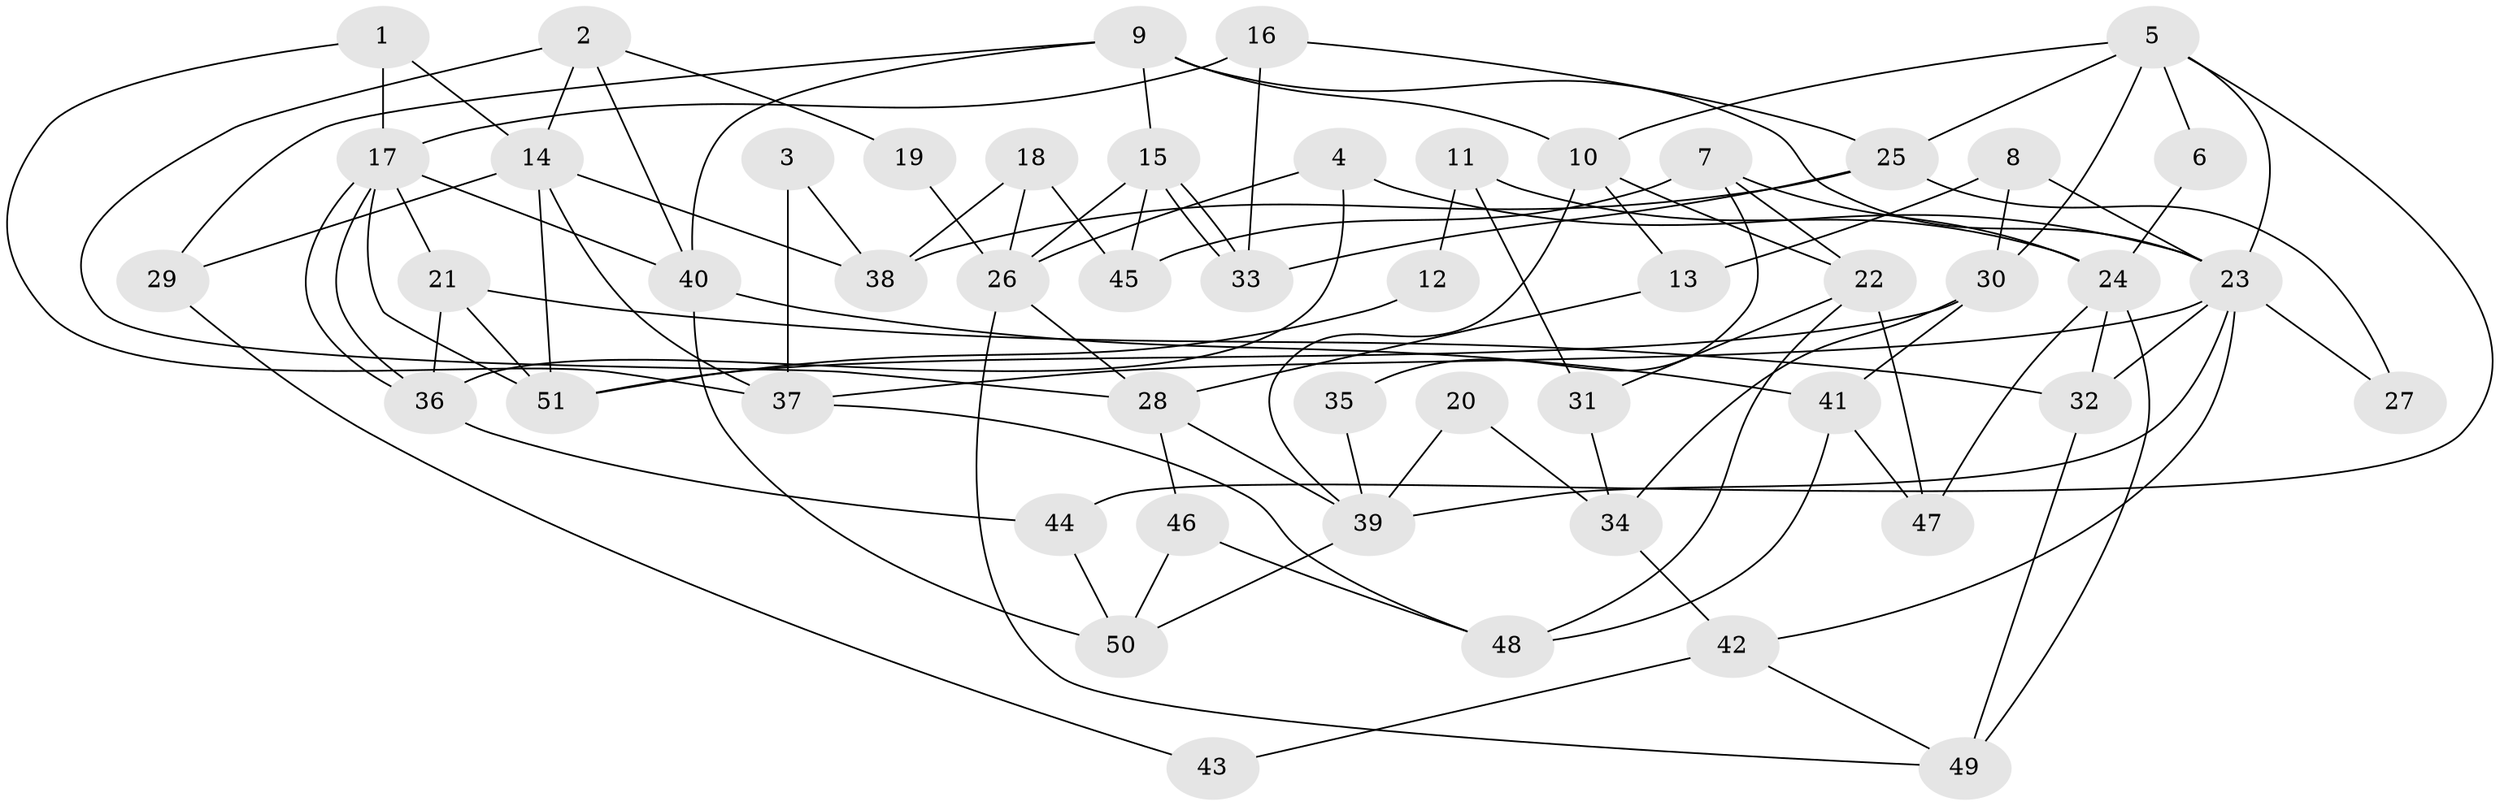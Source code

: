 // Generated by graph-tools (version 1.1) at 2025/50/03/09/25 03:50:03]
// undirected, 51 vertices, 102 edges
graph export_dot {
graph [start="1"]
  node [color=gray90,style=filled];
  1;
  2;
  3;
  4;
  5;
  6;
  7;
  8;
  9;
  10;
  11;
  12;
  13;
  14;
  15;
  16;
  17;
  18;
  19;
  20;
  21;
  22;
  23;
  24;
  25;
  26;
  27;
  28;
  29;
  30;
  31;
  32;
  33;
  34;
  35;
  36;
  37;
  38;
  39;
  40;
  41;
  42;
  43;
  44;
  45;
  46;
  47;
  48;
  49;
  50;
  51;
  1 -- 17;
  1 -- 14;
  1 -- 37;
  2 -- 40;
  2 -- 14;
  2 -- 19;
  2 -- 28;
  3 -- 37;
  3 -- 38;
  4 -- 36;
  4 -- 26;
  4 -- 23;
  5 -- 23;
  5 -- 44;
  5 -- 6;
  5 -- 10;
  5 -- 25;
  5 -- 30;
  6 -- 24;
  7 -- 24;
  7 -- 22;
  7 -- 35;
  7 -- 45;
  8 -- 30;
  8 -- 13;
  8 -- 23;
  9 -- 23;
  9 -- 10;
  9 -- 15;
  9 -- 29;
  9 -- 40;
  10 -- 39;
  10 -- 13;
  10 -- 22;
  11 -- 31;
  11 -- 24;
  11 -- 12;
  12 -- 51;
  13 -- 28;
  14 -- 37;
  14 -- 51;
  14 -- 29;
  14 -- 38;
  15 -- 33;
  15 -- 33;
  15 -- 26;
  15 -- 45;
  16 -- 17;
  16 -- 33;
  16 -- 25;
  17 -- 21;
  17 -- 36;
  17 -- 36;
  17 -- 40;
  17 -- 51;
  18 -- 38;
  18 -- 45;
  18 -- 26;
  19 -- 26;
  20 -- 34;
  20 -- 39;
  21 -- 51;
  21 -- 32;
  21 -- 36;
  22 -- 48;
  22 -- 31;
  22 -- 47;
  23 -- 27;
  23 -- 32;
  23 -- 37;
  23 -- 39;
  23 -- 42;
  24 -- 49;
  24 -- 47;
  24 -- 32;
  25 -- 27;
  25 -- 33;
  25 -- 38;
  26 -- 28;
  26 -- 49;
  28 -- 39;
  28 -- 46;
  29 -- 43;
  30 -- 41;
  30 -- 34;
  30 -- 51;
  31 -- 34;
  32 -- 49;
  34 -- 42;
  35 -- 39;
  36 -- 44;
  37 -- 48;
  39 -- 50;
  40 -- 41;
  40 -- 50;
  41 -- 48;
  41 -- 47;
  42 -- 49;
  42 -- 43;
  44 -- 50;
  46 -- 50;
  46 -- 48;
}

